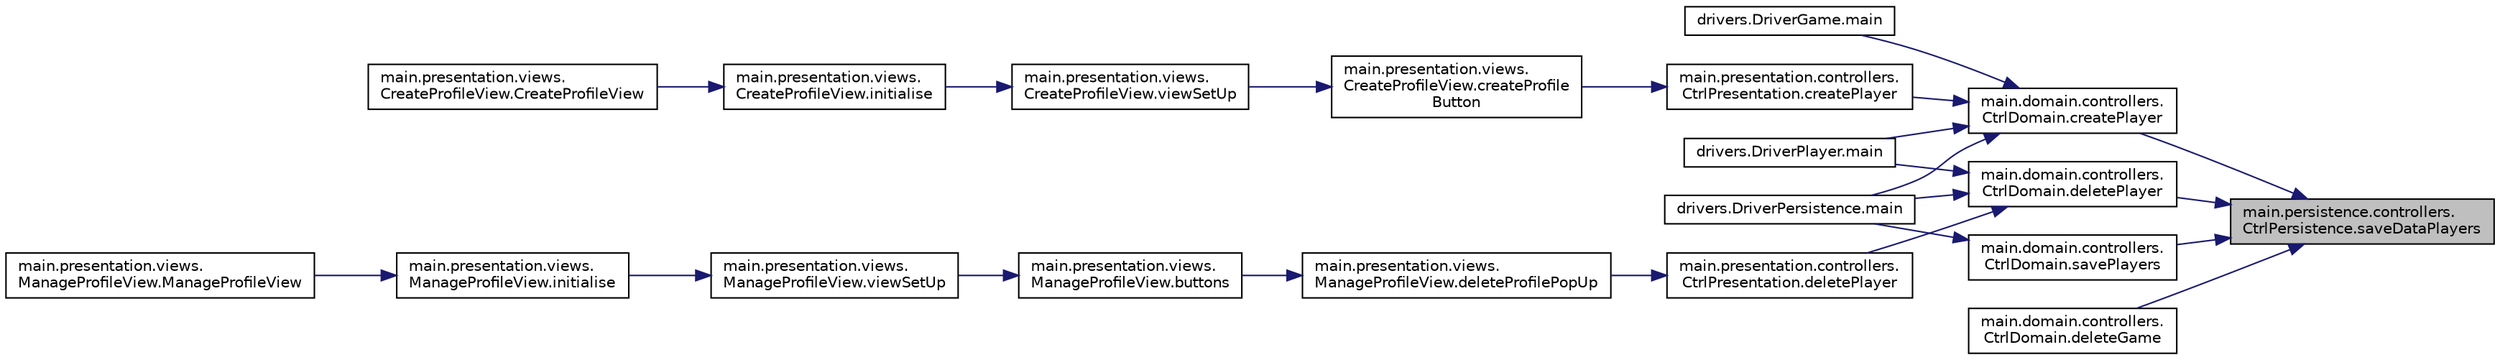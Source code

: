 digraph "main.persistence.controllers.CtrlPersistence.saveDataPlayers"
{
 // INTERACTIVE_SVG=YES
 // LATEX_PDF_SIZE
  edge [fontname="Helvetica",fontsize="10",labelfontname="Helvetica",labelfontsize="10"];
  node [fontname="Helvetica",fontsize="10",shape=record];
  rankdir="RL";
  Node1 [label="main.persistence.controllers.\lCtrlPersistence.saveDataPlayers",height=0.2,width=0.4,color="black", fillcolor="grey75", style="filled", fontcolor="black",tooltip=" "];
  Node1 -> Node2 [dir="back",color="midnightblue",fontsize="10",style="solid",fontname="Helvetica"];
  Node2 [label="main.domain.controllers.\lCtrlDomain.createPlayer",height=0.2,width=0.4,color="black", fillcolor="white", style="filled",URL="$classmain_1_1domain_1_1controllers_1_1CtrlDomain.html#a6a80430a8afb8ec1c0375bf05b7efe8d",tooltip=" "];
  Node2 -> Node3 [dir="back",color="midnightblue",fontsize="10",style="solid",fontname="Helvetica"];
  Node3 [label="main.presentation.controllers.\lCtrlPresentation.createPlayer",height=0.2,width=0.4,color="black", fillcolor="white", style="filled",URL="$classmain_1_1presentation_1_1controllers_1_1CtrlPresentation.html#a1e3fa123a2fc613857f28abb2e68fd31",tooltip=" "];
  Node3 -> Node4 [dir="back",color="midnightblue",fontsize="10",style="solid",fontname="Helvetica"];
  Node4 [label="main.presentation.views.\lCreateProfileView.createProfile\lButton",height=0.2,width=0.4,color="black", fillcolor="white", style="filled",URL="$classmain_1_1presentation_1_1views_1_1CreateProfileView.html#af9195bcf03f4d6eed1ca47f7ad1a2003",tooltip=" "];
  Node4 -> Node5 [dir="back",color="midnightblue",fontsize="10",style="solid",fontname="Helvetica"];
  Node5 [label="main.presentation.views.\lCreateProfileView.viewSetUp",height=0.2,width=0.4,color="black", fillcolor="white", style="filled",URL="$classmain_1_1presentation_1_1views_1_1CreateProfileView.html#a7b031b2a496da3ceed35bc479b053914",tooltip=" "];
  Node5 -> Node6 [dir="back",color="midnightblue",fontsize="10",style="solid",fontname="Helvetica"];
  Node6 [label="main.presentation.views.\lCreateProfileView.initialise",height=0.2,width=0.4,color="black", fillcolor="white", style="filled",URL="$classmain_1_1presentation_1_1views_1_1CreateProfileView.html#a1f83ab8f7968126091bfa7a3689e35ec",tooltip=" "];
  Node6 -> Node7 [dir="back",color="midnightblue",fontsize="10",style="solid",fontname="Helvetica"];
  Node7 [label="main.presentation.views.\lCreateProfileView.CreateProfileView",height=0.2,width=0.4,color="black", fillcolor="white", style="filled",URL="$classmain_1_1presentation_1_1views_1_1CreateProfileView.html#ac5e7970d390c02c8dbc23e931a1ccae8",tooltip=" "];
  Node2 -> Node8 [dir="back",color="midnightblue",fontsize="10",style="solid",fontname="Helvetica"];
  Node8 [label="drivers.DriverGame.main",height=0.2,width=0.4,color="black", fillcolor="white", style="filled",URL="$classdrivers_1_1DriverGame.html#a7e9a4f1ba3a295e840e5a92a1323e83b",tooltip=" "];
  Node2 -> Node9 [dir="back",color="midnightblue",fontsize="10",style="solid",fontname="Helvetica"];
  Node9 [label="drivers.DriverPersistence.main",height=0.2,width=0.4,color="black", fillcolor="white", style="filled",URL="$classdrivers_1_1DriverPersistence.html#a478fdb9b002d4166befdd1efce6a1179",tooltip=" "];
  Node2 -> Node10 [dir="back",color="midnightblue",fontsize="10",style="solid",fontname="Helvetica"];
  Node10 [label="drivers.DriverPlayer.main",height=0.2,width=0.4,color="black", fillcolor="white", style="filled",URL="$classdrivers_1_1DriverPlayer.html#aef6d95b10db9f365b1ba84c74210b861",tooltip=" "];
  Node1 -> Node11 [dir="back",color="midnightblue",fontsize="10",style="solid",fontname="Helvetica"];
  Node11 [label="main.domain.controllers.\lCtrlDomain.deleteGame",height=0.2,width=0.4,color="black", fillcolor="white", style="filled",URL="$classmain_1_1domain_1_1controllers_1_1CtrlDomain.html#aa220cdc85b5c44adf47829ba5d076b9d",tooltip=" "];
  Node1 -> Node12 [dir="back",color="midnightblue",fontsize="10",style="solid",fontname="Helvetica"];
  Node12 [label="main.domain.controllers.\lCtrlDomain.deletePlayer",height=0.2,width=0.4,color="black", fillcolor="white", style="filled",URL="$classmain_1_1domain_1_1controllers_1_1CtrlDomain.html#a4721205aa77ecbdc2a2055ca87e5e6fe",tooltip=" "];
  Node12 -> Node13 [dir="back",color="midnightblue",fontsize="10",style="solid",fontname="Helvetica"];
  Node13 [label="main.presentation.controllers.\lCtrlPresentation.deletePlayer",height=0.2,width=0.4,color="black", fillcolor="white", style="filled",URL="$classmain_1_1presentation_1_1controllers_1_1CtrlPresentation.html#a69cda3ce27a1c0ebdabfc50707541445",tooltip=" "];
  Node13 -> Node14 [dir="back",color="midnightblue",fontsize="10",style="solid",fontname="Helvetica"];
  Node14 [label="main.presentation.views.\lManageProfileView.deleteProfilePopUp",height=0.2,width=0.4,color="black", fillcolor="white", style="filled",URL="$classmain_1_1presentation_1_1views_1_1ManageProfileView.html#a1d0ed0a97dae671eae70053f47e41611",tooltip=" "];
  Node14 -> Node15 [dir="back",color="midnightblue",fontsize="10",style="solid",fontname="Helvetica"];
  Node15 [label="main.presentation.views.\lManageProfileView.buttons",height=0.2,width=0.4,color="black", fillcolor="white", style="filled",URL="$classmain_1_1presentation_1_1views_1_1ManageProfileView.html#aa3f1f29e375e377fd8560346a848b21a",tooltip=" "];
  Node15 -> Node16 [dir="back",color="midnightblue",fontsize="10",style="solid",fontname="Helvetica"];
  Node16 [label="main.presentation.views.\lManageProfileView.viewSetUp",height=0.2,width=0.4,color="black", fillcolor="white", style="filled",URL="$classmain_1_1presentation_1_1views_1_1ManageProfileView.html#adab09baf92daf3cae76e9549912ab02b",tooltip=" "];
  Node16 -> Node17 [dir="back",color="midnightblue",fontsize="10",style="solid",fontname="Helvetica"];
  Node17 [label="main.presentation.views.\lManageProfileView.initialise",height=0.2,width=0.4,color="black", fillcolor="white", style="filled",URL="$classmain_1_1presentation_1_1views_1_1ManageProfileView.html#af5f39b149a33e462f9c292ffa3b8834f",tooltip=" "];
  Node17 -> Node18 [dir="back",color="midnightblue",fontsize="10",style="solid",fontname="Helvetica"];
  Node18 [label="main.presentation.views.\lManageProfileView.ManageProfileView",height=0.2,width=0.4,color="black", fillcolor="white", style="filled",URL="$classmain_1_1presentation_1_1views_1_1ManageProfileView.html#a637c3bc4627369bf65d67c9af227e2bb",tooltip=" "];
  Node12 -> Node9 [dir="back",color="midnightblue",fontsize="10",style="solid",fontname="Helvetica"];
  Node12 -> Node10 [dir="back",color="midnightblue",fontsize="10",style="solid",fontname="Helvetica"];
  Node1 -> Node19 [dir="back",color="midnightblue",fontsize="10",style="solid",fontname="Helvetica"];
  Node19 [label="main.domain.controllers.\lCtrlDomain.savePlayers",height=0.2,width=0.4,color="black", fillcolor="white", style="filled",URL="$classmain_1_1domain_1_1controllers_1_1CtrlDomain.html#aa4127261e82a9af4a00085a069caadd8",tooltip=" "];
  Node19 -> Node9 [dir="back",color="midnightblue",fontsize="10",style="solid",fontname="Helvetica"];
}
